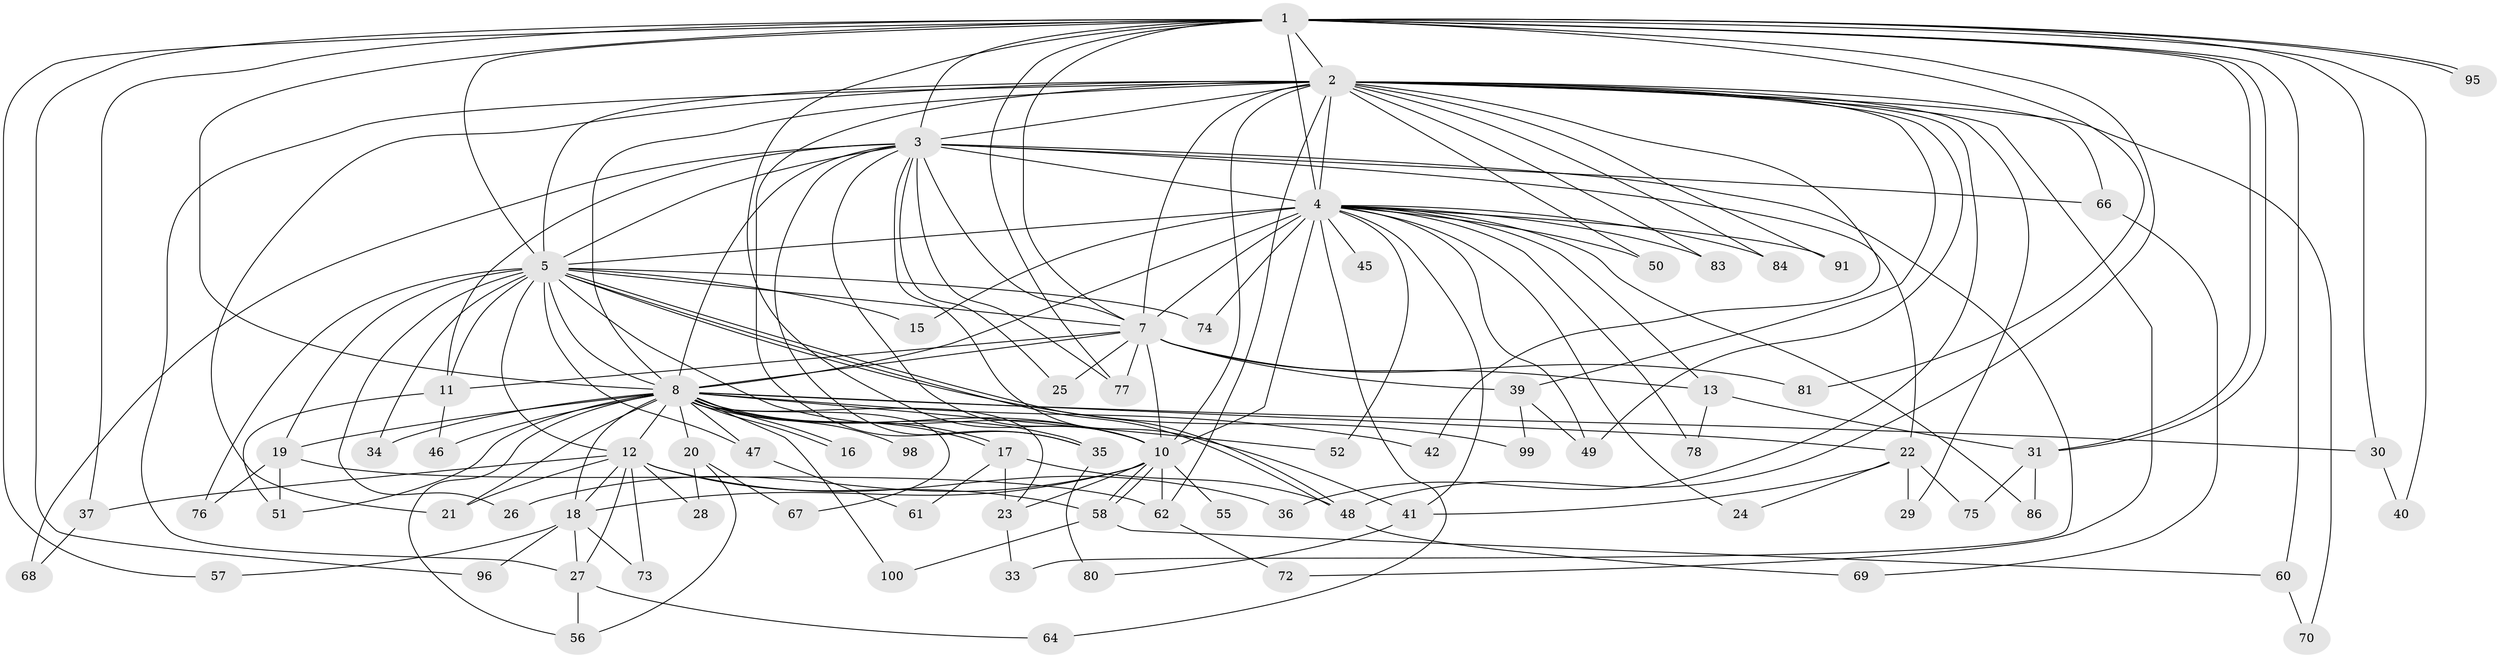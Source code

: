 // original degree distribution, {25: 0.009900990099009901, 18: 0.039603960396039604, 21: 0.009900990099009901, 15: 0.009900990099009901, 33: 0.009900990099009901, 16: 0.019801980198019802, 5: 0.0891089108910891, 10: 0.009900990099009901, 4: 0.06930693069306931, 7: 0.019801980198019802, 2: 0.5643564356435643, 3: 0.1485148514851485}
// Generated by graph-tools (version 1.1) at 2025/41/03/06/25 10:41:32]
// undirected, 76 vertices, 176 edges
graph export_dot {
graph [start="1"]
  node [color=gray90,style=filled];
  1 [super="+71"];
  2 [super="+9"];
  3 [super="+65"];
  4 [super="+6"];
  5 [super="+43"];
  7 [super="+94"];
  8 [super="+14"];
  10 [super="+54"];
  11;
  12 [super="+85"];
  13 [super="+82"];
  15;
  16;
  17 [super="+90"];
  18 [super="+32"];
  19;
  20 [super="+87"];
  21 [super="+97"];
  22 [super="+79"];
  23 [super="+38"];
  24;
  25;
  26;
  27 [super="+63"];
  28;
  29;
  30;
  31 [super="+44"];
  33;
  34;
  35 [super="+89"];
  36;
  37;
  39;
  40;
  41 [super="+59"];
  42;
  45;
  46;
  47;
  48 [super="+101"];
  49 [super="+93"];
  50;
  51 [super="+53"];
  52 [super="+88"];
  55;
  56;
  57;
  58;
  60;
  61;
  62 [super="+92"];
  64;
  66;
  67;
  68;
  69;
  70;
  72;
  73;
  74;
  75;
  76;
  77;
  78;
  80;
  81;
  83;
  84;
  86;
  91;
  95;
  96;
  98;
  99;
  100;
  1 -- 2 [weight=2];
  1 -- 3;
  1 -- 4 [weight=3];
  1 -- 5;
  1 -- 7;
  1 -- 8 [weight=2];
  1 -- 10;
  1 -- 30;
  1 -- 31 [weight=2];
  1 -- 31;
  1 -- 37;
  1 -- 40;
  1 -- 57;
  1 -- 60;
  1 -- 77;
  1 -- 81;
  1 -- 95;
  1 -- 95;
  1 -- 96;
  1 -- 48;
  2 -- 3 [weight=2];
  2 -- 4 [weight=4];
  2 -- 5 [weight=2];
  2 -- 7 [weight=2];
  2 -- 8 [weight=2];
  2 -- 10 [weight=2];
  2 -- 21;
  2 -- 27;
  2 -- 36;
  2 -- 42;
  2 -- 62;
  2 -- 70;
  2 -- 72;
  2 -- 83;
  2 -- 91;
  2 -- 66;
  2 -- 35;
  2 -- 39;
  2 -- 49;
  2 -- 50;
  2 -- 84;
  2 -- 29;
  3 -- 4 [weight=3];
  3 -- 5;
  3 -- 7;
  3 -- 8;
  3 -- 10;
  3 -- 11;
  3 -- 22;
  3 -- 25;
  3 -- 33;
  3 -- 35;
  3 -- 66;
  3 -- 77;
  3 -- 68;
  3 -- 41;
  4 -- 5 [weight=2];
  4 -- 7 [weight=2];
  4 -- 8 [weight=2];
  4 -- 10 [weight=2];
  4 -- 13;
  4 -- 24;
  4 -- 41;
  4 -- 49;
  4 -- 64;
  4 -- 83;
  4 -- 84;
  4 -- 86;
  4 -- 74;
  4 -- 78;
  4 -- 15;
  4 -- 91;
  4 -- 45;
  4 -- 50;
  4 -- 52;
  5 -- 7;
  5 -- 8;
  5 -- 10;
  5 -- 12;
  5 -- 15;
  5 -- 19;
  5 -- 26;
  5 -- 34;
  5 -- 47;
  5 -- 48;
  5 -- 48;
  5 -- 74;
  5 -- 76;
  5 -- 99;
  5 -- 11;
  7 -- 8;
  7 -- 10;
  7 -- 11;
  7 -- 13;
  7 -- 25;
  7 -- 39;
  7 -- 81;
  7 -- 77;
  8 -- 10;
  8 -- 12;
  8 -- 16;
  8 -- 16;
  8 -- 17;
  8 -- 17;
  8 -- 19;
  8 -- 20 [weight=2];
  8 -- 22 [weight=2];
  8 -- 23 [weight=2];
  8 -- 30;
  8 -- 34;
  8 -- 35;
  8 -- 42;
  8 -- 46;
  8 -- 47;
  8 -- 52 [weight=2];
  8 -- 56;
  8 -- 67;
  8 -- 98 [weight=2];
  8 -- 100;
  8 -- 51;
  8 -- 21;
  8 -- 18;
  10 -- 18;
  10 -- 26;
  10 -- 55 [weight=2];
  10 -- 58;
  10 -- 58;
  10 -- 62;
  10 -- 23;
  11 -- 46;
  11 -- 51;
  12 -- 18;
  12 -- 21;
  12 -- 27;
  12 -- 28;
  12 -- 36;
  12 -- 37;
  12 -- 73;
  12 -- 58;
  13 -- 78;
  13 -- 31;
  17 -- 23;
  17 -- 61;
  17 -- 48;
  18 -- 73;
  18 -- 57;
  18 -- 96;
  18 -- 27;
  19 -- 62;
  19 -- 76;
  19 -- 51;
  20 -- 28;
  20 -- 67;
  20 -- 56;
  22 -- 24;
  22 -- 29;
  22 -- 41;
  22 -- 75;
  23 -- 33;
  27 -- 56;
  27 -- 64;
  30 -- 40;
  31 -- 86;
  31 -- 75;
  35 -- 80;
  37 -- 68;
  39 -- 49;
  39 -- 99;
  41 -- 80;
  47 -- 61;
  48 -- 69;
  58 -- 60;
  58 -- 100;
  60 -- 70;
  62 -- 72;
  66 -- 69;
}
